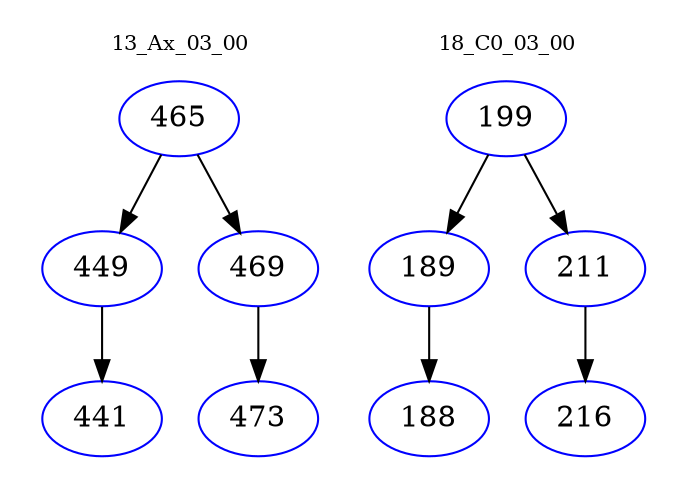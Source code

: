 digraph{
subgraph cluster_0 {
color = white
label = "13_Ax_03_00";
fontsize=10;
T0_465 [label="465", color="blue"]
T0_465 -> T0_449 [color="black"]
T0_449 [label="449", color="blue"]
T0_449 -> T0_441 [color="black"]
T0_441 [label="441", color="blue"]
T0_465 -> T0_469 [color="black"]
T0_469 [label="469", color="blue"]
T0_469 -> T0_473 [color="black"]
T0_473 [label="473", color="blue"]
}
subgraph cluster_1 {
color = white
label = "18_C0_03_00";
fontsize=10;
T1_199 [label="199", color="blue"]
T1_199 -> T1_189 [color="black"]
T1_189 [label="189", color="blue"]
T1_189 -> T1_188 [color="black"]
T1_188 [label="188", color="blue"]
T1_199 -> T1_211 [color="black"]
T1_211 [label="211", color="blue"]
T1_211 -> T1_216 [color="black"]
T1_216 [label="216", color="blue"]
}
}
